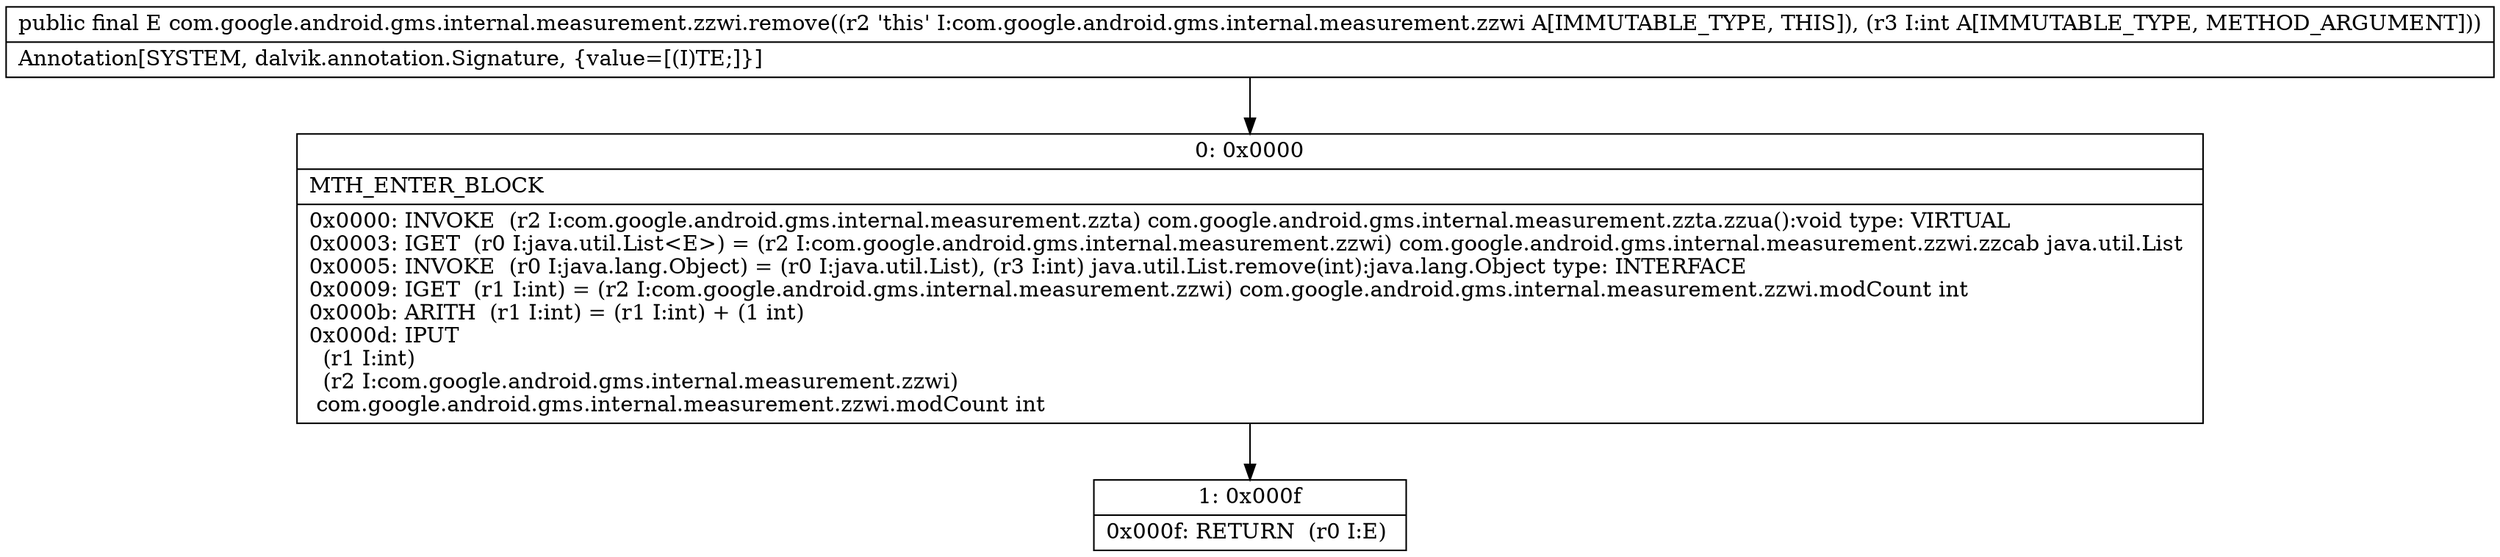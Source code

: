 digraph "CFG forcom.google.android.gms.internal.measurement.zzwi.remove(I)Ljava\/lang\/Object;" {
Node_0 [shape=record,label="{0\:\ 0x0000|MTH_ENTER_BLOCK\l|0x0000: INVOKE  (r2 I:com.google.android.gms.internal.measurement.zzta) com.google.android.gms.internal.measurement.zzta.zzua():void type: VIRTUAL \l0x0003: IGET  (r0 I:java.util.List\<E\>) = (r2 I:com.google.android.gms.internal.measurement.zzwi) com.google.android.gms.internal.measurement.zzwi.zzcab java.util.List \l0x0005: INVOKE  (r0 I:java.lang.Object) = (r0 I:java.util.List), (r3 I:int) java.util.List.remove(int):java.lang.Object type: INTERFACE \l0x0009: IGET  (r1 I:int) = (r2 I:com.google.android.gms.internal.measurement.zzwi) com.google.android.gms.internal.measurement.zzwi.modCount int \l0x000b: ARITH  (r1 I:int) = (r1 I:int) + (1 int) \l0x000d: IPUT  \l  (r1 I:int)\l  (r2 I:com.google.android.gms.internal.measurement.zzwi)\l com.google.android.gms.internal.measurement.zzwi.modCount int \l}"];
Node_1 [shape=record,label="{1\:\ 0x000f|0x000f: RETURN  (r0 I:E) \l}"];
MethodNode[shape=record,label="{public final E com.google.android.gms.internal.measurement.zzwi.remove((r2 'this' I:com.google.android.gms.internal.measurement.zzwi A[IMMUTABLE_TYPE, THIS]), (r3 I:int A[IMMUTABLE_TYPE, METHOD_ARGUMENT]))  | Annotation[SYSTEM, dalvik.annotation.Signature, \{value=[(I)TE;]\}]\l}"];
MethodNode -> Node_0;
Node_0 -> Node_1;
}

